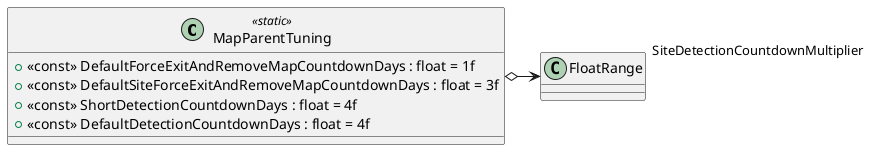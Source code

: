 @startuml
class MapParentTuning <<static>> {
    + <<const>> DefaultForceExitAndRemoveMapCountdownDays : float = 1f
    + <<const>> DefaultSiteForceExitAndRemoveMapCountdownDays : float = 3f
    + <<const>> ShortDetectionCountdownDays : float = 4f
    + <<const>> DefaultDetectionCountdownDays : float = 4f
}
MapParentTuning o-> "SiteDetectionCountdownMultiplier" FloatRange
@enduml
